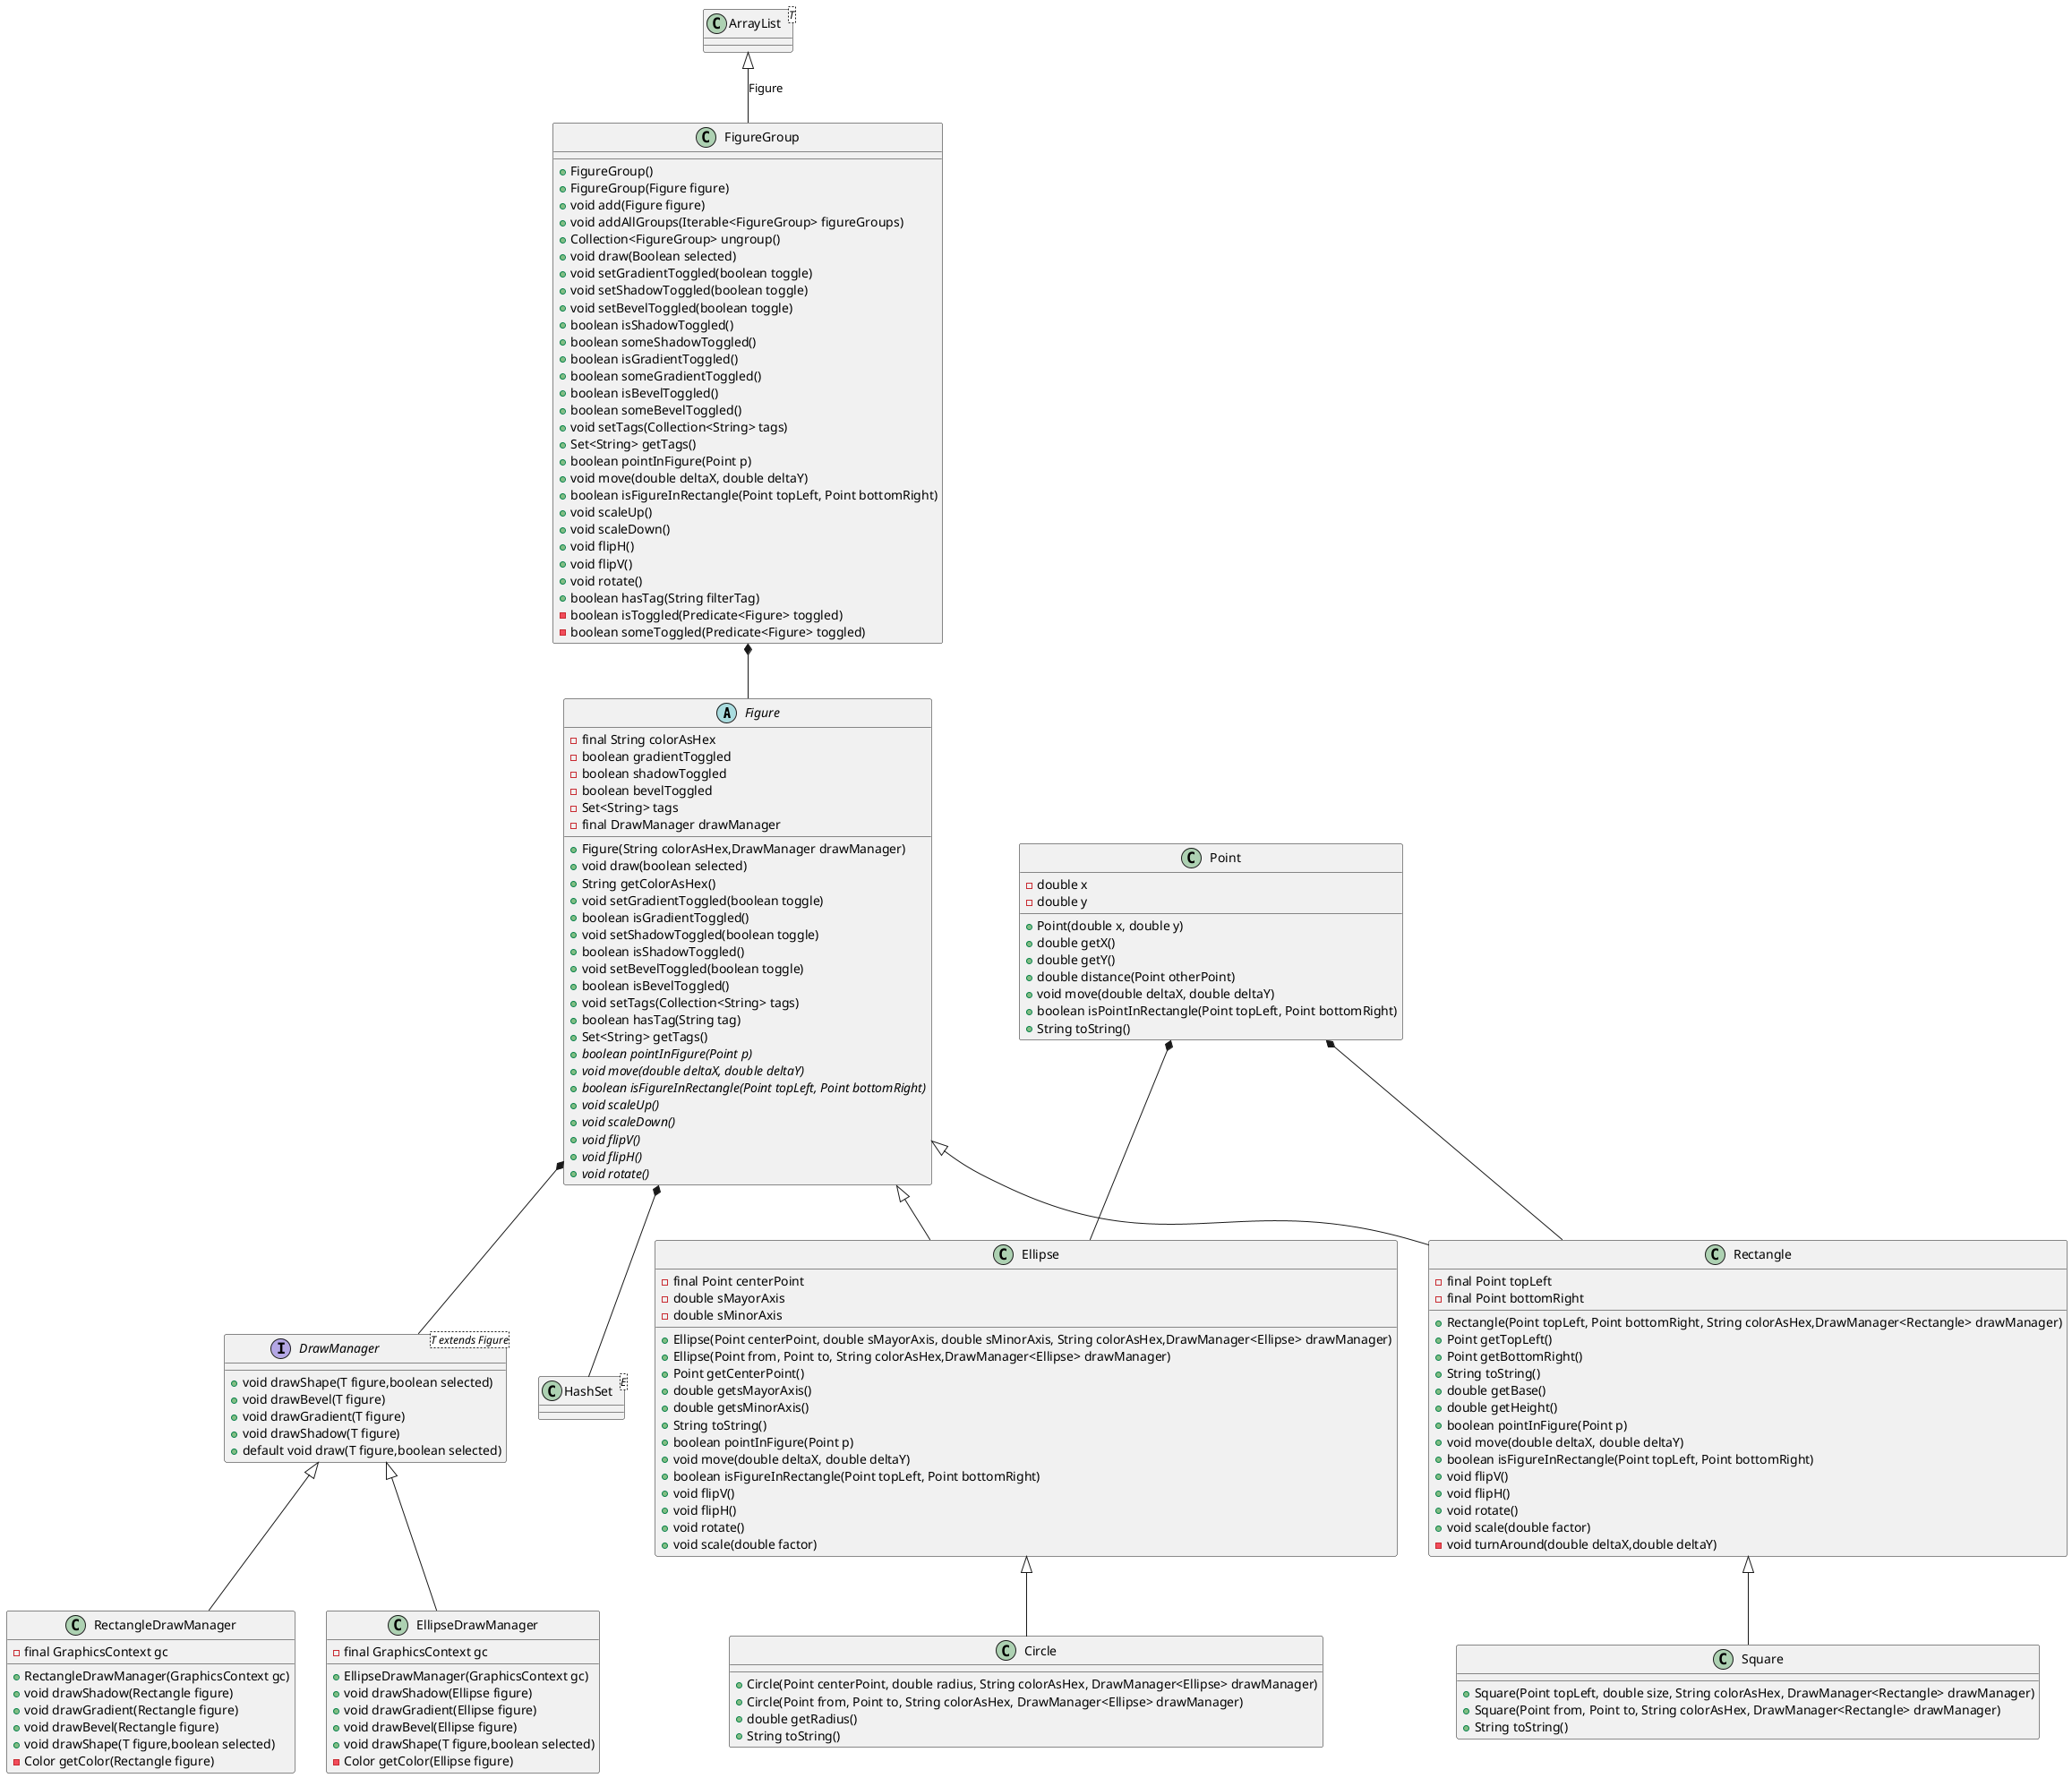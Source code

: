 @startuml
abstract class Figure{
    -final String colorAsHex
    -boolean gradientToggled 
    -boolean shadowToggled 
    -boolean bevelToggled 
    -Set<String> tags
    -final DrawManager drawManager

    +Figure(String colorAsHex,DrawManager drawManager)
    +void draw(boolean selected)
    +String getColorAsHex()
    +void setGradientToggled(boolean toggle)
    +boolean isGradientToggled()
    +void setShadowToggled(boolean toggle)
    +boolean isShadowToggled()
    +void setBevelToggled(boolean toggle)
    +boolean isBevelToggled()
    +void setTags(Collection<String> tags)
    +boolean hasTag(String tag)
    +Set<String> getTags()
    +{abstract} boolean pointInFigure(Point p)
    +{abstract} void move(double deltaX, double deltaY)
    +{abstract} boolean isFigureInRectangle(Point topLeft, Point bottomRight)
    +{abstract} void scaleUp()
    +{abstract} void scaleDown()
    +{abstract} void flipV()
    +{abstract} void flipH()
    +{abstract} void rotate()
}
class ArrayList<T>{}
class HashSet<E>{}


class Ellipse{
    -final Point centerPoint
    -double sMayorAxis
    -double sMinorAxis
    +Ellipse(Point centerPoint, double sMayorAxis, double sMinorAxis, String colorAsHex,DrawManager<Ellipse> drawManager)
    +Ellipse(Point from, Point to, String colorAsHex,DrawManager<Ellipse> drawManager)
    +Point getCenterPoint()
    +double getsMayorAxis()
    +double getsMinorAxis()
    +String toString()
    +boolean pointInFigure(Point p)
    +void move(double deltaX, double deltaY)
    +boolean isFigureInRectangle(Point topLeft, Point bottomRight)
    +void flipV()
    +void flipH()
    +void rotate()
    +void scale(double factor)
}

class Rectangle{
   -final Point topLeft
   -final Point bottomRight
    +Rectangle(Point topLeft, Point bottomRight, String colorAsHex,DrawManager<Rectangle> drawManager)
    +Point getTopLeft() 
    +Point getBottomRight()
    +String toString()
    +double getBase()
    +double getHeight()
    +boolean pointInFigure(Point p)
    +void move(double deltaX, double deltaY)
    +boolean isFigureInRectangle(Point topLeft, Point bottomRight)
    +void flipV()
    +void flipH()
    +void rotate()
    +void scale(double factor)
    -void turnAround(double deltaX,double deltaY)
}

class Point{

    -double x
    -double y
    +Point(double x, double y)
    +double getX()
    +double getY()
    +double distance(Point otherPoint)
    +void move(double deltaX, double deltaY)
    +boolean isPointInRectangle(Point topLeft, Point bottomRight)
    +String toString()
}

class FigureGroup{
     
    +FigureGroup()
    +FigureGroup(Figure figure)
    +void add(Figure figure)
    +void addAllGroups(Iterable<FigureGroup> figureGroups)
    +Collection<FigureGroup> ungroup()
    +void draw(Boolean selected)
    +void setGradientToggled(boolean toggle)
    +void setShadowToggled(boolean toggle)
    +void setBevelToggled(boolean toggle)
    +boolean isShadowToggled()
    +boolean someShadowToggled()
    +boolean isGradientToggled()
    +boolean someGradientToggled()
    +boolean isBevelToggled()
    +boolean someBevelToggled()
    +void setTags(Collection<String> tags)
    +Set<String> getTags()
    +boolean pointInFigure(Point p)
    +void move(double deltaX, double deltaY)
    +boolean isFigureInRectangle(Point topLeft, Point bottomRight)
    +void scaleUp()
    +void scaleDown() 
    +void flipH()
    +void flipV()
    +void rotate() 
    +boolean hasTag(String filterTag)
    -boolean isToggled(Predicate<Figure> toggled)
    -boolean someToggled(Predicate<Figure> toggled)
}

class Circle{
    +Circle(Point centerPoint, double radius, String colorAsHex, DrawManager<Ellipse> drawManager)
    +Circle(Point from, Point to, String colorAsHex, DrawManager<Ellipse> drawManager)
    +double getRadius()
    +String toString()
}

class Square{
+Square(Point topLeft, double size, String colorAsHex, DrawManager<Rectangle> drawManager)
+Square(Point from, Point to, String colorAsHex, DrawManager<Rectangle> drawManager)
+String toString()
}

interface DrawManager<T extends Figure>{
    +void drawShape(T figure,boolean selected)
    +void drawBevel(T figure)
    +void drawGradient(T figure)
    +void drawShadow(T figure)
    +default void draw(T figure,boolean selected)
}


class RectangleDrawManager {
    -final GraphicsContext gc
    +RectangleDrawManager(GraphicsContext gc)
    +void drawShadow(Rectangle figure)
    +void drawGradient(Rectangle figure)
    +void drawBevel(Rectangle figure)
    +void drawShape(T figure,boolean selected)
    -Color getColor(Rectangle figure)
}


class EllipseDrawManager {
    -final GraphicsContext gc
    +EllipseDrawManager(GraphicsContext gc)
    +void drawShadow(Ellipse figure)
    +void drawGradient(Ellipse figure)
    +void drawBevel(Ellipse figure)
    +void drawShape(T figure,boolean selected)
    -Color getColor(Ellipse figure)
}
DrawManager <|--EllipseDrawManager
DrawManager<|-- RectangleDrawManager
ArrayList <|-- FigureGroup : Figure
Rectangle <|-- Square
Ellipse <|-- Circle
Figure <|-- Rectangle
Figure <|-- Ellipse 

Figure *-- HashSet
Point *-- Rectangle
Point *-- Ellipse
Figure *-- DrawManager
 FigureGroup *-- Figure
@enduml
